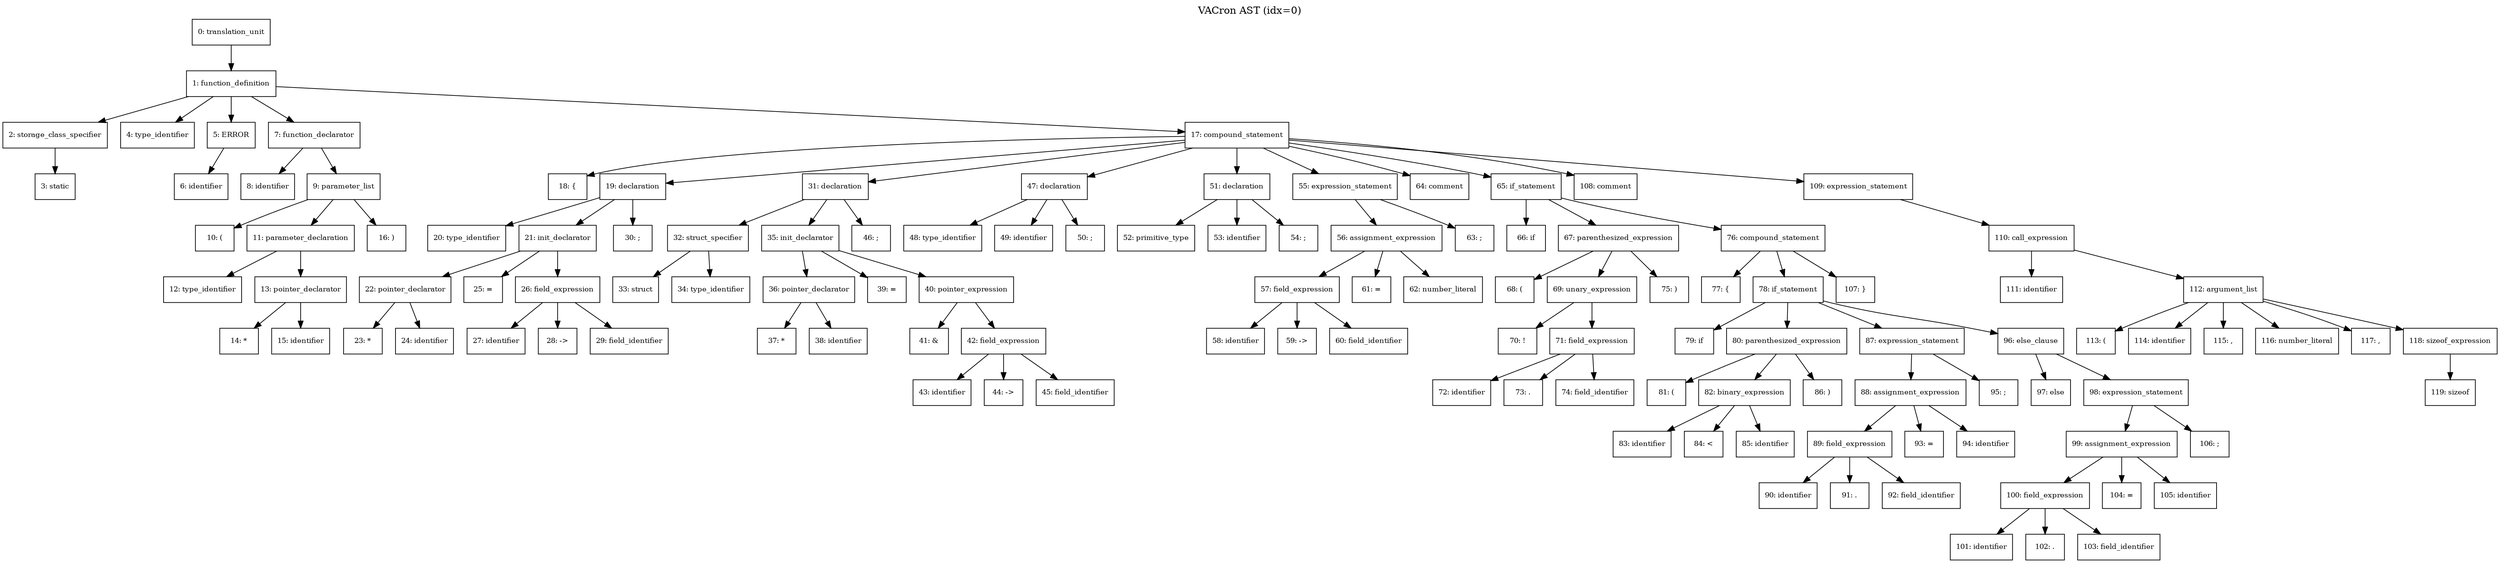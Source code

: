 digraph G {
  label="VACron AST (idx=0)"; labelloc=top; rankdir=TB; node [shape=box, fontsize=10];
  0 [label="0: translation_unit"];
  1 [label="1: function_definition"];
  2 [label="2: storage_class_specifier"];
  3 [label="3: static"];
  4 [label="4: type_identifier"];
  5 [label="5: ERROR"];
  6 [label="6: identifier"];
  7 [label="7: function_declarator"];
  8 [label="8: identifier"];
  9 [label="9: parameter_list"];
  10 [label="10: ("];
  11 [label="11: parameter_declaration"];
  12 [label="12: type_identifier"];
  13 [label="13: pointer_declarator"];
  14 [label="14: *"];
  15 [label="15: identifier"];
  16 [label="16: )"];
  17 [label="17: compound_statement"];
  18 [label="18: {"];
  19 [label="19: declaration"];
  20 [label="20: type_identifier"];
  21 [label="21: init_declarator"];
  22 [label="22: pointer_declarator"];
  23 [label="23: *"];
  24 [label="24: identifier"];
  25 [label="25: ="];
  26 [label="26: field_expression"];
  27 [label="27: identifier"];
  28 [label="28: ->"];
  29 [label="29: field_identifier"];
  30 [label="30: ;"];
  31 [label="31: declaration"];
  32 [label="32: struct_specifier"];
  33 [label="33: struct"];
  34 [label="34: type_identifier"];
  35 [label="35: init_declarator"];
  36 [label="36: pointer_declarator"];
  37 [label="37: *"];
  38 [label="38: identifier"];
  39 [label="39: ="];
  40 [label="40: pointer_expression"];
  41 [label="41: &"];
  42 [label="42: field_expression"];
  43 [label="43: identifier"];
  44 [label="44: ->"];
  45 [label="45: field_identifier"];
  46 [label="46: ;"];
  47 [label="47: declaration"];
  48 [label="48: type_identifier"];
  49 [label="49: identifier"];
  50 [label="50: ;"];
  51 [label="51: declaration"];
  52 [label="52: primitive_type"];
  53 [label="53: identifier"];
  54 [label="54: ;"];
  55 [label="55: expression_statement"];
  56 [label="56: assignment_expression"];
  57 [label="57: field_expression"];
  58 [label="58: identifier"];
  59 [label="59: ->"];
  60 [label="60: field_identifier"];
  61 [label="61: ="];
  62 [label="62: number_literal"];
  63 [label="63: ;"];
  64 [label="64: comment"];
  65 [label="65: if_statement"];
  66 [label="66: if"];
  67 [label="67: parenthesized_expression"];
  68 [label="68: ("];
  69 [label="69: unary_expression"];
  70 [label="70: !"];
  71 [label="71: field_expression"];
  72 [label="72: identifier"];
  73 [label="73: ."];
  74 [label="74: field_identifier"];
  75 [label="75: )"];
  76 [label="76: compound_statement"];
  77 [label="77: {"];
  78 [label="78: if_statement"];
  79 [label="79: if"];
  80 [label="80: parenthesized_expression"];
  81 [label="81: ("];
  82 [label="82: binary_expression"];
  83 [label="83: identifier"];
  84 [label="84: <"];
  85 [label="85: identifier"];
  86 [label="86: )"];
  87 [label="87: expression_statement"];
  88 [label="88: assignment_expression"];
  89 [label="89: field_expression"];
  90 [label="90: identifier"];
  91 [label="91: ."];
  92 [label="92: field_identifier"];
  93 [label="93: ="];
  94 [label="94: identifier"];
  95 [label="95: ;"];
  96 [label="96: else_clause"];
  97 [label="97: else"];
  98 [label="98: expression_statement"];
  99 [label="99: assignment_expression"];
  100 [label="100: field_expression"];
  101 [label="101: identifier"];
  102 [label="102: ."];
  103 [label="103: field_identifier"];
  104 [label="104: ="];
  105 [label="105: identifier"];
  106 [label="106: ;"];
  107 [label="107: }"];
  108 [label="108: comment"];
  109 [label="109: expression_statement"];
  110 [label="110: call_expression"];
  111 [label="111: identifier"];
  112 [label="112: argument_list"];
  113 [label="113: ("];
  114 [label="114: identifier"];
  115 [label="115: ,"];
  116 [label="116: number_literal"];
  117 [label="117: ,"];
  118 [label="118: sizeof_expression"];
  119 [label="119: sizeof"];
  0 -> 1;
  1 -> 2;
  2 -> 3;
  1 -> 4;
  1 -> 5;
  5 -> 6;
  1 -> 7;
  7 -> 8;
  7 -> 9;
  9 -> 10;
  9 -> 11;
  11 -> 12;
  11 -> 13;
  13 -> 14;
  13 -> 15;
  9 -> 16;
  1 -> 17;
  17 -> 18;
  17 -> 19;
  19 -> 20;
  19 -> 21;
  21 -> 22;
  22 -> 23;
  22 -> 24;
  21 -> 25;
  21 -> 26;
  26 -> 27;
  26 -> 28;
  26 -> 29;
  19 -> 30;
  17 -> 31;
  31 -> 32;
  32 -> 33;
  32 -> 34;
  31 -> 35;
  35 -> 36;
  36 -> 37;
  36 -> 38;
  35 -> 39;
  35 -> 40;
  40 -> 41;
  40 -> 42;
  42 -> 43;
  42 -> 44;
  42 -> 45;
  31 -> 46;
  17 -> 47;
  47 -> 48;
  47 -> 49;
  47 -> 50;
  17 -> 51;
  51 -> 52;
  51 -> 53;
  51 -> 54;
  17 -> 55;
  55 -> 56;
  56 -> 57;
  57 -> 58;
  57 -> 59;
  57 -> 60;
  56 -> 61;
  56 -> 62;
  55 -> 63;
  17 -> 64;
  17 -> 65;
  65 -> 66;
  65 -> 67;
  67 -> 68;
  67 -> 69;
  69 -> 70;
  69 -> 71;
  71 -> 72;
  71 -> 73;
  71 -> 74;
  67 -> 75;
  65 -> 76;
  76 -> 77;
  76 -> 78;
  78 -> 79;
  78 -> 80;
  80 -> 81;
  80 -> 82;
  82 -> 83;
  82 -> 84;
  82 -> 85;
  80 -> 86;
  78 -> 87;
  87 -> 88;
  88 -> 89;
  89 -> 90;
  89 -> 91;
  89 -> 92;
  88 -> 93;
  88 -> 94;
  87 -> 95;
  78 -> 96;
  96 -> 97;
  96 -> 98;
  98 -> 99;
  99 -> 100;
  100 -> 101;
  100 -> 102;
  100 -> 103;
  99 -> 104;
  99 -> 105;
  98 -> 106;
  76 -> 107;
  17 -> 108;
  17 -> 109;
  109 -> 110;
  110 -> 111;
  110 -> 112;
  112 -> 113;
  112 -> 114;
  112 -> 115;
  112 -> 116;
  112 -> 117;
  112 -> 118;
  118 -> 119;
}